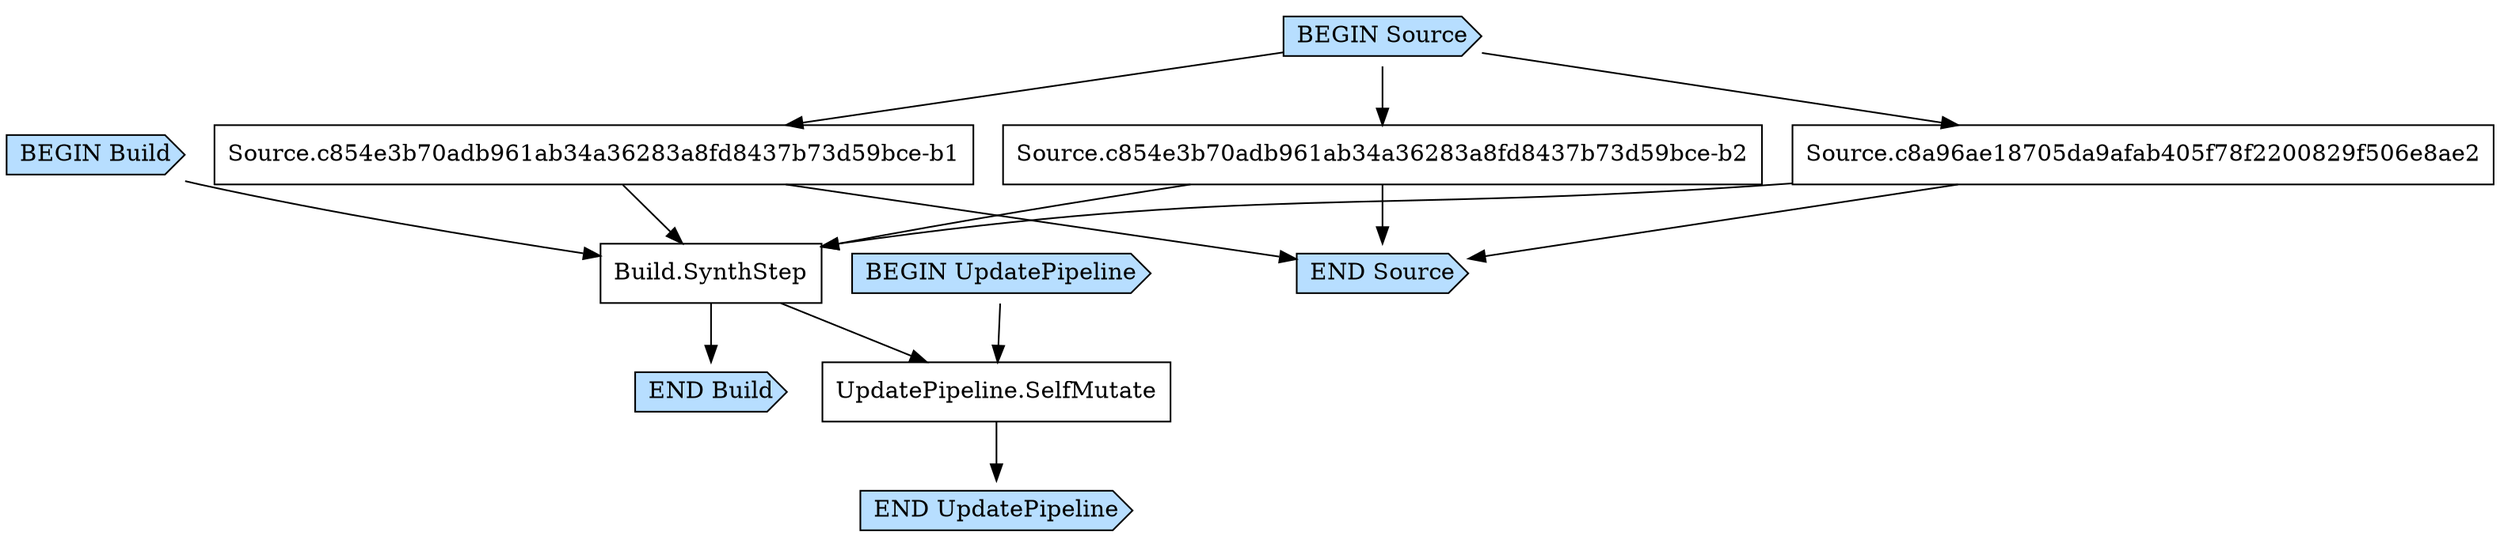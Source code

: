 digraph G {
  # Arrows represent an "unlocks" relationship (opposite of dependency). So chosen
  # because the layout looks more natural that way.
  # To represent subgraph dependencies, subgraphs are represented by BEGIN/END nodes.
  # To render: `dot -Tsvg PipelineAdditionalInputsMultiSourcePipeline2F6A2A9FB.dot > graph.svg`, open in a browser.
  node [shape="box"];
"BEGIN Build" [shape="cds", style="filled", fillcolor="#b7deff"];
"END Build" [shape="cds", style="filled", fillcolor="#b7deff"];
"Build.SynthStep";
"Source.c854e3b70adb961ab34a36283a8fd8437b73d59bce-b1" -> "Build.SynthStep";
"Source.c854e3b70adb961ab34a36283a8fd8437b73d59bce-b2" -> "Build.SynthStep";
"Source.c8a96ae18705da9afab405f78f2200829f506e8ae2" -> "Build.SynthStep";
"BEGIN Build" -> "Build.SynthStep";
"Build.SynthStep" -> "END Build";
"BEGIN UpdatePipeline" [shape="cds", style="filled", fillcolor="#b7deff"];
"END UpdatePipeline" [shape="cds", style="filled", fillcolor="#b7deff"];
"UpdatePipeline.SelfMutate";
"Build.SynthStep" -> "UpdatePipeline.SelfMutate";
"BEGIN UpdatePipeline" -> "UpdatePipeline.SelfMutate";
"UpdatePipeline.SelfMutate" -> "END UpdatePipeline";
"BEGIN Source" [shape="cds", style="filled", fillcolor="#b7deff"];
"END Source" [shape="cds", style="filled", fillcolor="#b7deff"];
"Source.c854e3b70adb961ab34a36283a8fd8437b73d59bce-b1";
"Source.c854e3b70adb961ab34a36283a8fd8437b73d59bce-b2";
"Source.c8a96ae18705da9afab405f78f2200829f506e8ae2";
"BEGIN Source" -> "Source.c854e3b70adb961ab34a36283a8fd8437b73d59bce-b1";
"BEGIN Source" -> "Source.c854e3b70adb961ab34a36283a8fd8437b73d59bce-b2";
"BEGIN Source" -> "Source.c8a96ae18705da9afab405f78f2200829f506e8ae2";
"Source.c854e3b70adb961ab34a36283a8fd8437b73d59bce-b1" -> "END Source";
"Source.c854e3b70adb961ab34a36283a8fd8437b73d59bce-b2" -> "END Source";
"Source.c8a96ae18705da9afab405f78f2200829f506e8ae2" -> "END Source";
}